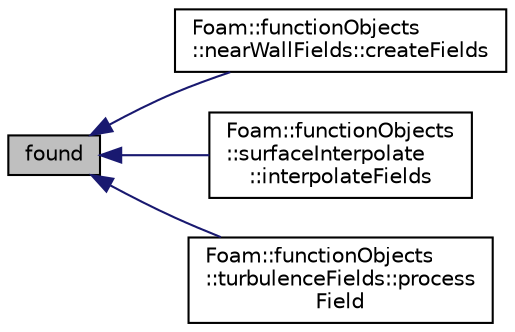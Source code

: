 digraph "found"
{
  bgcolor="transparent";
  edge [fontname="Helvetica",fontsize="10",labelfontname="Helvetica",labelfontsize="10"];
  node [fontname="Helvetica",fontsize="10",shape=record];
  rankdir="LR";
  Node1 [label="found",height=0.2,width=0.4,color="black", fillcolor="grey75", style="filled" fontcolor="black"];
  Node1 -> Node2 [dir="back",color="midnightblue",fontsize="10",style="solid",fontname="Helvetica"];
  Node2 [label="Foam::functionObjects\l::nearWallFields::createFields",height=0.2,width=0.4,color="black",URL="$classFoam_1_1functionObjects_1_1nearWallFields.html#a20355cbb8981de2b3ce25203075689b8"];
  Node1 -> Node3 [dir="back",color="midnightblue",fontsize="10",style="solid",fontname="Helvetica"];
  Node3 [label="Foam::functionObjects\l::surfaceInterpolate\l::interpolateFields",height=0.2,width=0.4,color="black",URL="$classFoam_1_1functionObjects_1_1surfaceInterpolate.html#a0d4b2b94a05e7d5b246b6d3e6e1e1102"];
  Node1 -> Node4 [dir="back",color="midnightblue",fontsize="10",style="solid",fontname="Helvetica"];
  Node4 [label="Foam::functionObjects\l::turbulenceFields::process\lField",height=0.2,width=0.4,color="black",URL="$classFoam_1_1functionObjects_1_1turbulenceFields.html#ac827971b4b660ed810a3ee4535e140c2",tooltip="Process the turbulence field. "];
}
